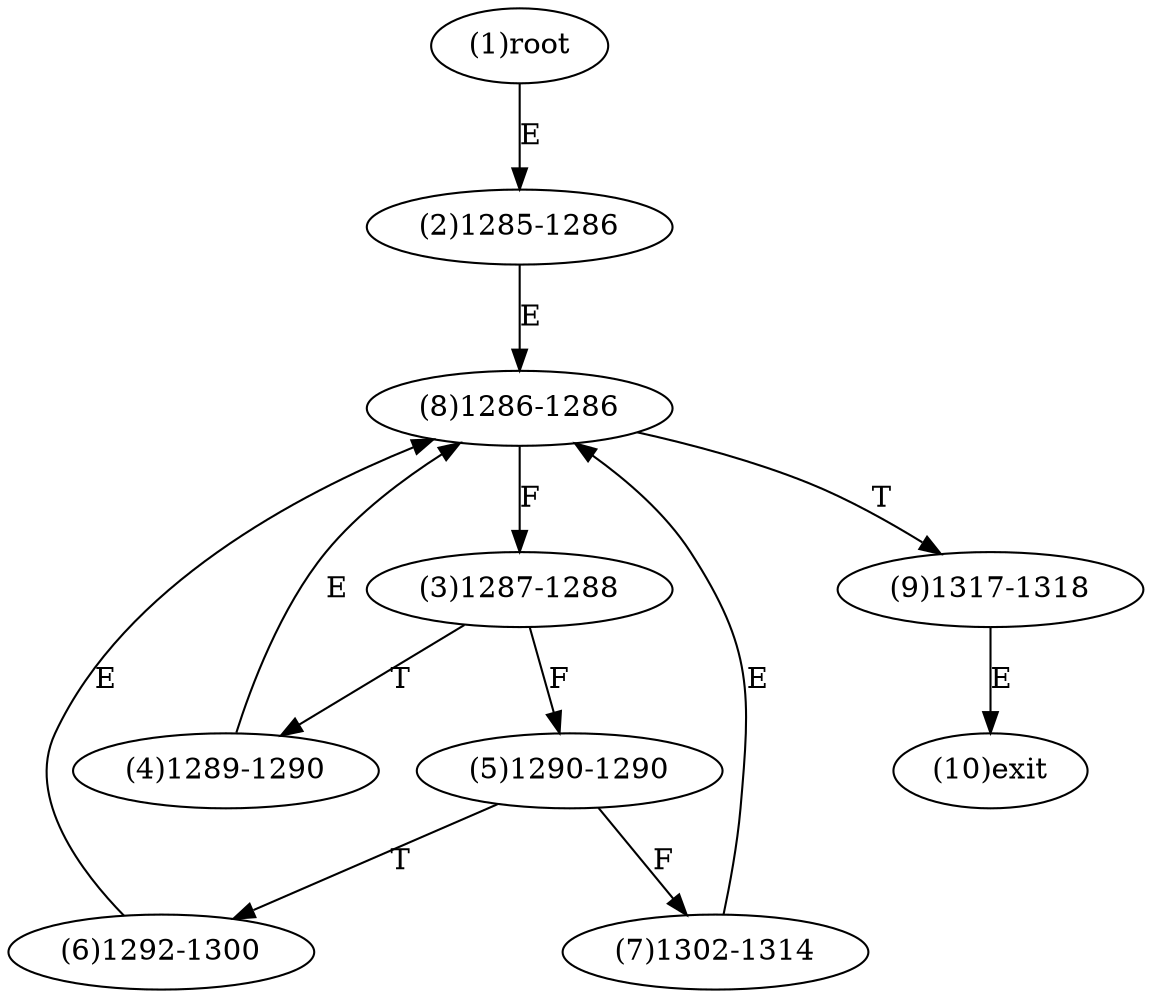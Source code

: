 digraph "" { 
1[ label="(1)root"];
2[ label="(2)1285-1286"];
3[ label="(3)1287-1288"];
4[ label="(4)1289-1290"];
5[ label="(5)1290-1290"];
6[ label="(6)1292-1300"];
7[ label="(7)1302-1314"];
8[ label="(8)1286-1286"];
9[ label="(9)1317-1318"];
10[ label="(10)exit"];
1->2[ label="E"];
2->8[ label="E"];
3->5[ label="F"];
3->4[ label="T"];
4->8[ label="E"];
5->7[ label="F"];
5->6[ label="T"];
6->8[ label="E"];
7->8[ label="E"];
8->3[ label="F"];
8->9[ label="T"];
9->10[ label="E"];
}